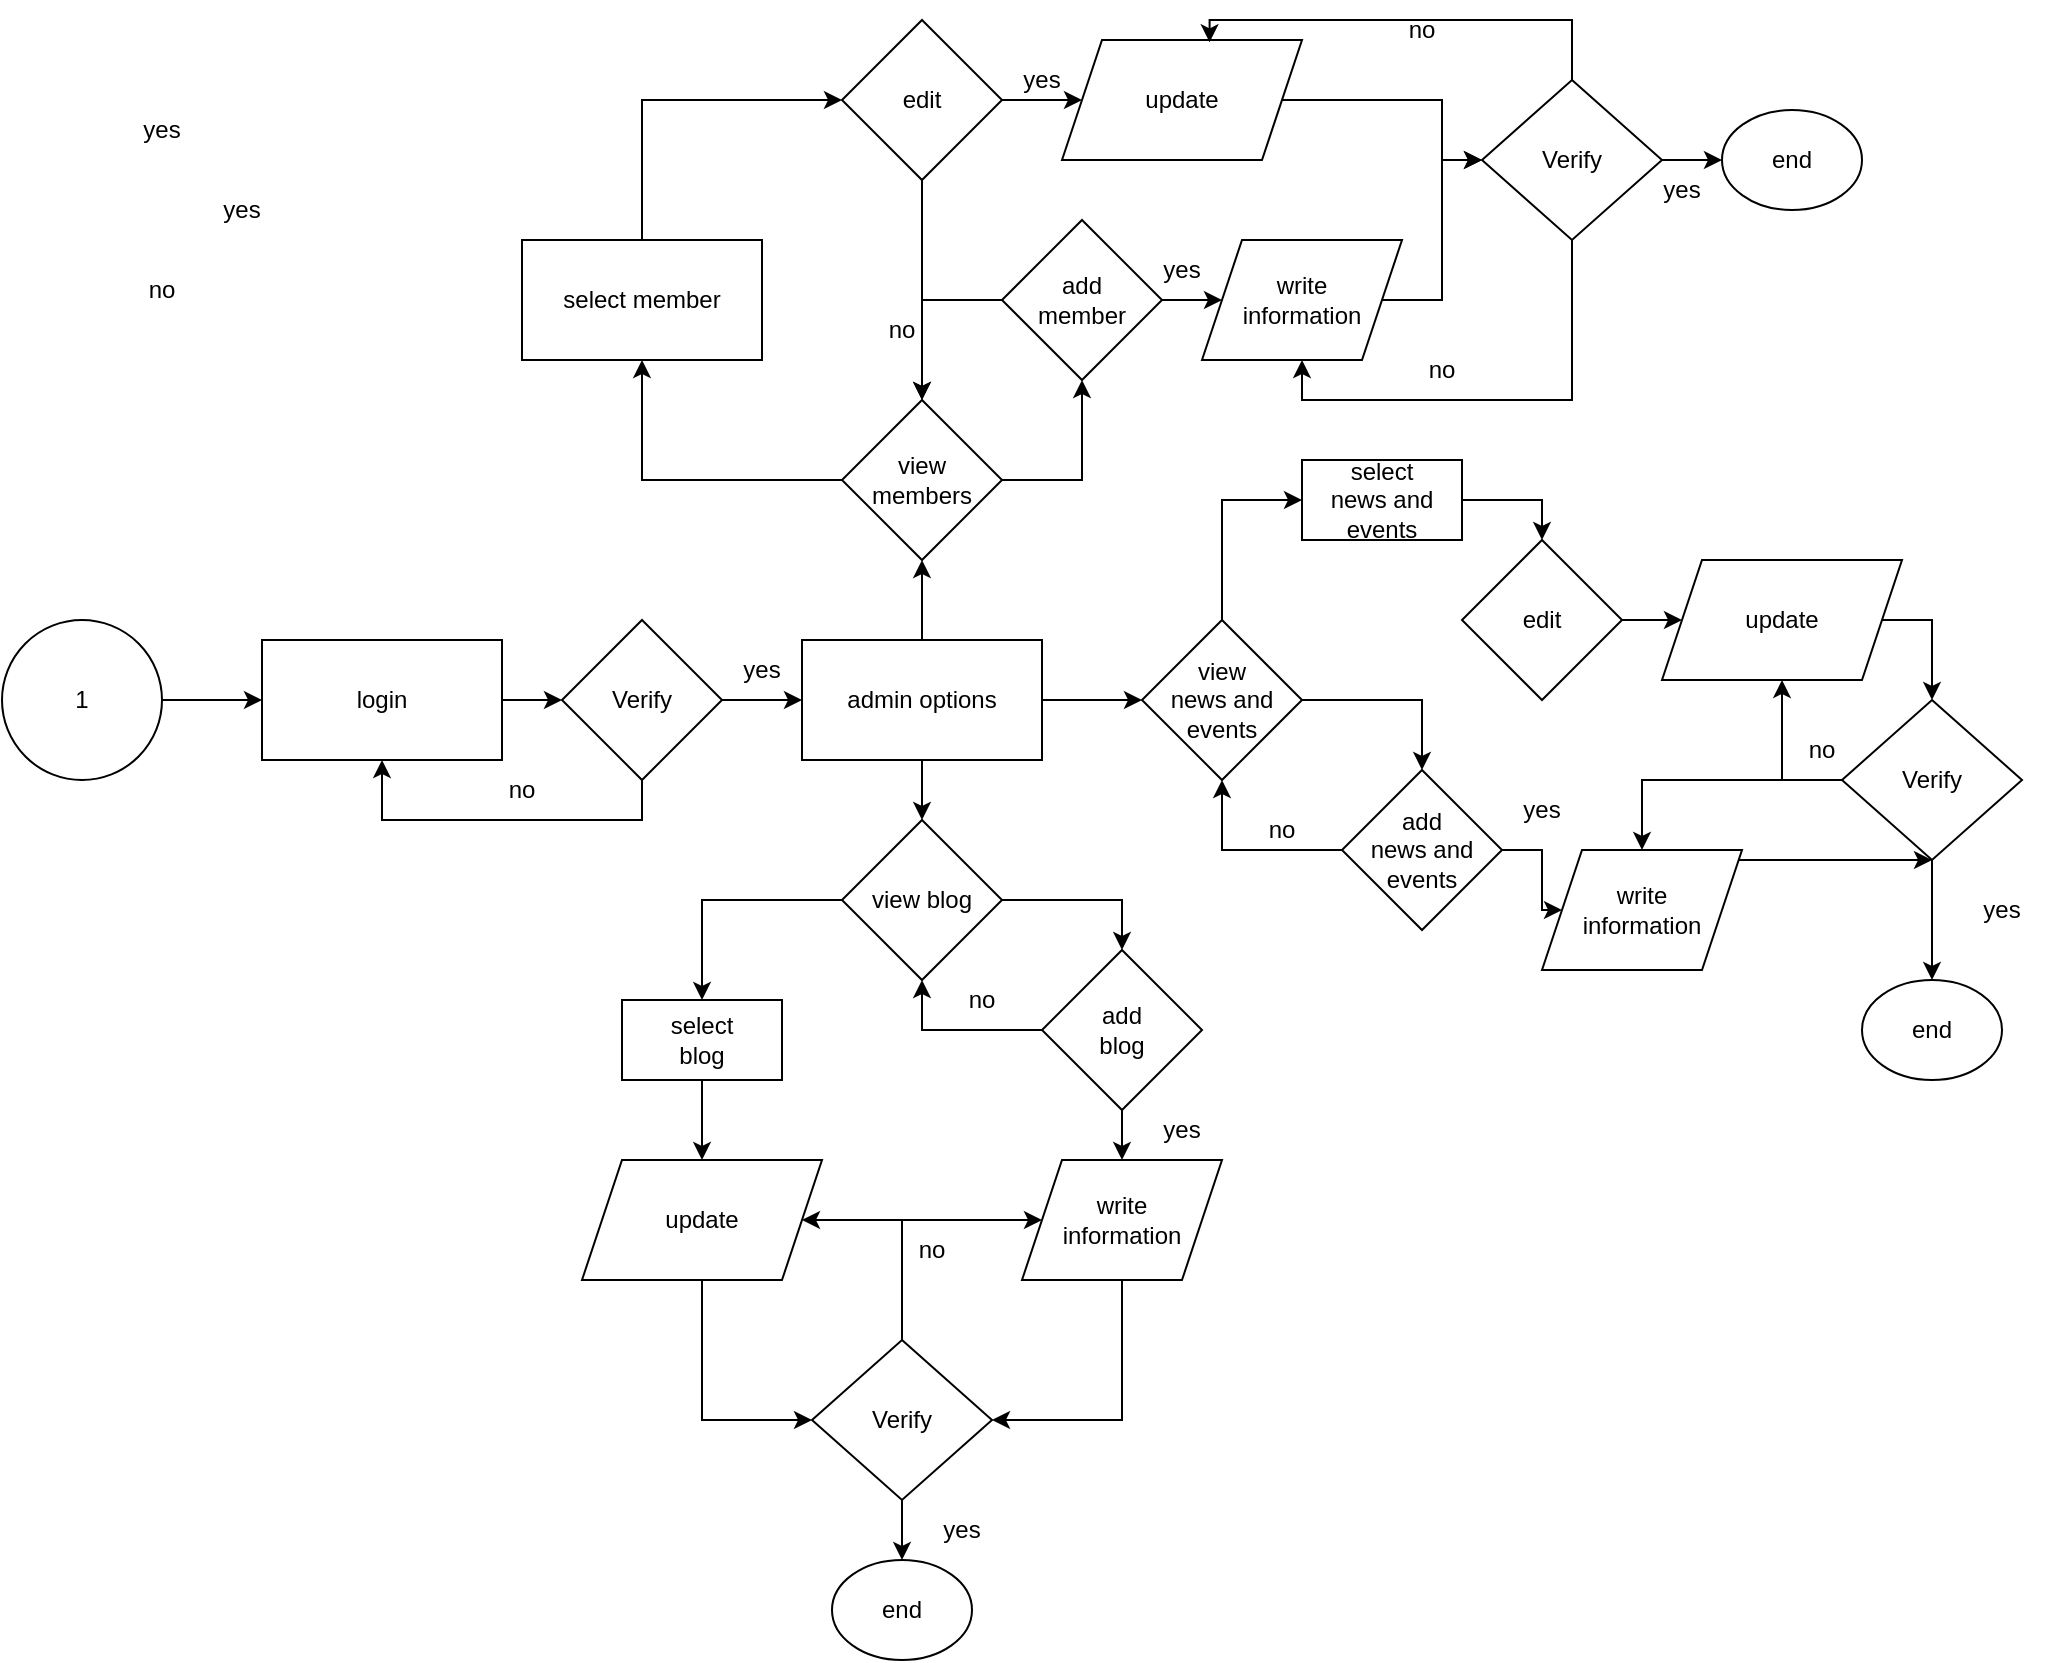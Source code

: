 <mxfile version="20.3.0" type="device"><diagram id="T47ZDSuqaT_P7Z701M7r" name="第 1 页"><mxGraphModel dx="646" dy="1535" grid="1" gridSize="10" guides="1" tooltips="1" connect="1" arrows="1" fold="1" page="1" pageScale="1" pageWidth="1100" pageHeight="850" math="0" shadow="0"><root><mxCell id="0"/><mxCell id="1" parent="0"/><mxCell id="o-Leq8tXJy0QlO_3WbeM-41" style="edgeStyle=orthogonalEdgeStyle;rounded=0;orthogonalLoop=1;jettySize=auto;html=1;entryX=0;entryY=0.5;entryDx=0;entryDy=0;" edge="1" parent="1" source="o-Leq8tXJy0QlO_3WbeM-1" target="o-Leq8tXJy0QlO_3WbeM-3"><mxGeometry relative="1" as="geometry"/></mxCell><mxCell id="o-Leq8tXJy0QlO_3WbeM-1" value="1" style="ellipse;whiteSpace=wrap;html=1;aspect=fixed;" vertex="1" parent="1"><mxGeometry x="70" y="-540" width="80" height="80" as="geometry"/></mxCell><mxCell id="o-Leq8tXJy0QlO_3WbeM-17" style="edgeStyle=orthogonalEdgeStyle;rounded=0;orthogonalLoop=1;jettySize=auto;html=1;" edge="1" parent="1" source="o-Leq8tXJy0QlO_3WbeM-2" target="o-Leq8tXJy0QlO_3WbeM-5"><mxGeometry relative="1" as="geometry"/></mxCell><mxCell id="o-Leq8tXJy0QlO_3WbeM-43" style="edgeStyle=orthogonalEdgeStyle;rounded=0;orthogonalLoop=1;jettySize=auto;html=1;entryX=0.5;entryY=1;entryDx=0;entryDy=0;" edge="1" parent="1" source="o-Leq8tXJy0QlO_3WbeM-2" target="o-Leq8tXJy0QlO_3WbeM-3"><mxGeometry relative="1" as="geometry"><Array as="points"><mxPoint x="390" y="-440"/><mxPoint x="260" y="-440"/></Array></mxGeometry></mxCell><mxCell id="o-Leq8tXJy0QlO_3WbeM-2" value="Verify" style="rhombus;whiteSpace=wrap;html=1;" vertex="1" parent="1"><mxGeometry x="350" y="-540" width="80" height="80" as="geometry"/></mxCell><mxCell id="o-Leq8tXJy0QlO_3WbeM-42" style="edgeStyle=orthogonalEdgeStyle;rounded=0;orthogonalLoop=1;jettySize=auto;html=1;" edge="1" parent="1" source="o-Leq8tXJy0QlO_3WbeM-3" target="o-Leq8tXJy0QlO_3WbeM-2"><mxGeometry relative="1" as="geometry"/></mxCell><mxCell id="o-Leq8tXJy0QlO_3WbeM-3" value="login" style="rounded=0;whiteSpace=wrap;html=1;" vertex="1" parent="1"><mxGeometry x="200" y="-530" width="120" height="60" as="geometry"/></mxCell><mxCell id="o-Leq8tXJy0QlO_3WbeM-18" style="edgeStyle=orthogonalEdgeStyle;rounded=0;orthogonalLoop=1;jettySize=auto;html=1;" edge="1" parent="1" source="o-Leq8tXJy0QlO_3WbeM-5" target="o-Leq8tXJy0QlO_3WbeM-9"><mxGeometry relative="1" as="geometry"/></mxCell><mxCell id="o-Leq8tXJy0QlO_3WbeM-20" style="edgeStyle=orthogonalEdgeStyle;rounded=0;orthogonalLoop=1;jettySize=auto;html=1;" edge="1" parent="1" source="o-Leq8tXJy0QlO_3WbeM-5" target="o-Leq8tXJy0QlO_3WbeM-6"><mxGeometry relative="1" as="geometry"/></mxCell><mxCell id="o-Leq8tXJy0QlO_3WbeM-21" style="edgeStyle=orthogonalEdgeStyle;rounded=0;orthogonalLoop=1;jettySize=auto;html=1;" edge="1" parent="1" source="o-Leq8tXJy0QlO_3WbeM-5" target="o-Leq8tXJy0QlO_3WbeM-10"><mxGeometry relative="1" as="geometry"/></mxCell><mxCell id="o-Leq8tXJy0QlO_3WbeM-5" value="admin options" style="rounded=0;whiteSpace=wrap;html=1;" vertex="1" parent="1"><mxGeometry x="470" y="-530" width="120" height="60" as="geometry"/></mxCell><mxCell id="o-Leq8tXJy0QlO_3WbeM-71" style="edgeStyle=orthogonalEdgeStyle;rounded=0;orthogonalLoop=1;jettySize=auto;html=1;entryX=0;entryY=0.5;entryDx=0;entryDy=0;" edge="1" parent="1" source="o-Leq8tXJy0QlO_3WbeM-6" target="o-Leq8tXJy0QlO_3WbeM-56"><mxGeometry relative="1" as="geometry"><Array as="points"><mxPoint x="680" y="-600"/></Array></mxGeometry></mxCell><mxCell id="o-Leq8tXJy0QlO_3WbeM-72" style="edgeStyle=orthogonalEdgeStyle;rounded=0;orthogonalLoop=1;jettySize=auto;html=1;entryX=0.5;entryY=0;entryDx=0;entryDy=0;exitX=1;exitY=0.5;exitDx=0;exitDy=0;" edge="1" parent="1" source="o-Leq8tXJy0QlO_3WbeM-6" target="o-Leq8tXJy0QlO_3WbeM-54"><mxGeometry relative="1" as="geometry"><Array as="points"><mxPoint x="780" y="-500"/></Array></mxGeometry></mxCell><mxCell id="o-Leq8tXJy0QlO_3WbeM-6" value="view&lt;br&gt;news and&lt;br&gt;events" style="rhombus;whiteSpace=wrap;html=1;" vertex="1" parent="1"><mxGeometry x="640" y="-540" width="80" height="80" as="geometry"/></mxCell><mxCell id="o-Leq8tXJy0QlO_3WbeM-19" style="edgeStyle=orthogonalEdgeStyle;rounded=0;orthogonalLoop=1;jettySize=auto;html=1;" edge="1" parent="1" source="o-Leq8tXJy0QlO_3WbeM-9" target="o-Leq8tXJy0QlO_3WbeM-13"><mxGeometry relative="1" as="geometry"/></mxCell><mxCell id="o-Leq8tXJy0QlO_3WbeM-28" style="edgeStyle=orthogonalEdgeStyle;rounded=0;orthogonalLoop=1;jettySize=auto;html=1;entryX=0.5;entryY=1;entryDx=0;entryDy=0;exitX=1;exitY=0.5;exitDx=0;exitDy=0;" edge="1" parent="1" source="o-Leq8tXJy0QlO_3WbeM-9" target="o-Leq8tXJy0QlO_3WbeM-11"><mxGeometry relative="1" as="geometry"/></mxCell><mxCell id="o-Leq8tXJy0QlO_3WbeM-9" value="view &lt;br&gt;members" style="rhombus;whiteSpace=wrap;html=1;" vertex="1" parent="1"><mxGeometry x="490" y="-650" width="80" height="80" as="geometry"/></mxCell><mxCell id="o-Leq8tXJy0QlO_3WbeM-89" style="edgeStyle=orthogonalEdgeStyle;rounded=0;orthogonalLoop=1;jettySize=auto;html=1;" edge="1" parent="1" source="o-Leq8tXJy0QlO_3WbeM-10" target="o-Leq8tXJy0QlO_3WbeM-83"><mxGeometry relative="1" as="geometry"/></mxCell><mxCell id="o-Leq8tXJy0QlO_3WbeM-90" style="edgeStyle=orthogonalEdgeStyle;rounded=0;orthogonalLoop=1;jettySize=auto;html=1;entryX=0.5;entryY=0;entryDx=0;entryDy=0;" edge="1" parent="1" source="o-Leq8tXJy0QlO_3WbeM-10" target="o-Leq8tXJy0QlO_3WbeM-84"><mxGeometry relative="1" as="geometry"/></mxCell><mxCell id="o-Leq8tXJy0QlO_3WbeM-10" value="view blog" style="rhombus;whiteSpace=wrap;html=1;" vertex="1" parent="1"><mxGeometry x="490" y="-440" width="80" height="80" as="geometry"/></mxCell><mxCell id="o-Leq8tXJy0QlO_3WbeM-23" style="edgeStyle=orthogonalEdgeStyle;rounded=0;orthogonalLoop=1;jettySize=auto;html=1;" edge="1" parent="1" source="o-Leq8tXJy0QlO_3WbeM-11" target="o-Leq8tXJy0QlO_3WbeM-22"><mxGeometry relative="1" as="geometry"/></mxCell><mxCell id="o-Leq8tXJy0QlO_3WbeM-30" style="edgeStyle=orthogonalEdgeStyle;rounded=0;orthogonalLoop=1;jettySize=auto;html=1;entryX=0.5;entryY=0;entryDx=0;entryDy=0;" edge="1" parent="1" source="o-Leq8tXJy0QlO_3WbeM-11" target="o-Leq8tXJy0QlO_3WbeM-9"><mxGeometry relative="1" as="geometry"><Array as="points"><mxPoint x="530" y="-700"/></Array></mxGeometry></mxCell><mxCell id="o-Leq8tXJy0QlO_3WbeM-11" value="add &lt;br&gt;member" style="rhombus;whiteSpace=wrap;html=1;" vertex="1" parent="1"><mxGeometry x="570" y="-740" width="80" height="80" as="geometry"/></mxCell><mxCell id="o-Leq8tXJy0QlO_3WbeM-26" style="edgeStyle=orthogonalEdgeStyle;rounded=0;orthogonalLoop=1;jettySize=auto;html=1;entryX=0;entryY=0.5;entryDx=0;entryDy=0;" edge="1" parent="1" source="o-Leq8tXJy0QlO_3WbeM-13" target="o-Leq8tXJy0QlO_3WbeM-14"><mxGeometry relative="1" as="geometry"><Array as="points"><mxPoint x="390" y="-800"/></Array></mxGeometry></mxCell><mxCell id="o-Leq8tXJy0QlO_3WbeM-13" value="select member" style="rounded=0;whiteSpace=wrap;html=1;" vertex="1" parent="1"><mxGeometry x="330" y="-730" width="120" height="60" as="geometry"/></mxCell><mxCell id="o-Leq8tXJy0QlO_3WbeM-24" style="edgeStyle=orthogonalEdgeStyle;rounded=0;orthogonalLoop=1;jettySize=auto;html=1;" edge="1" parent="1" source="o-Leq8tXJy0QlO_3WbeM-14" target="o-Leq8tXJy0QlO_3WbeM-15"><mxGeometry relative="1" as="geometry"/></mxCell><mxCell id="o-Leq8tXJy0QlO_3WbeM-29" style="edgeStyle=orthogonalEdgeStyle;rounded=0;orthogonalLoop=1;jettySize=auto;html=1;" edge="1" parent="1" source="o-Leq8tXJy0QlO_3WbeM-14" target="o-Leq8tXJy0QlO_3WbeM-9"><mxGeometry relative="1" as="geometry"/></mxCell><mxCell id="o-Leq8tXJy0QlO_3WbeM-14" value="edit" style="rhombus;whiteSpace=wrap;html=1;" vertex="1" parent="1"><mxGeometry x="490" y="-840" width="80" height="80" as="geometry"/></mxCell><mxCell id="o-Leq8tXJy0QlO_3WbeM-33" style="edgeStyle=orthogonalEdgeStyle;rounded=0;orthogonalLoop=1;jettySize=auto;html=1;entryX=0;entryY=0.5;entryDx=0;entryDy=0;" edge="1" parent="1" source="o-Leq8tXJy0QlO_3WbeM-15" target="o-Leq8tXJy0QlO_3WbeM-31"><mxGeometry relative="1" as="geometry"><Array as="points"><mxPoint x="790" y="-800"/><mxPoint x="790" y="-770"/></Array></mxGeometry></mxCell><mxCell id="o-Leq8tXJy0QlO_3WbeM-15" value="update" style="shape=parallelogram;perimeter=parallelogramPerimeter;whiteSpace=wrap;html=1;fixedSize=1;" vertex="1" parent="1"><mxGeometry x="600" y="-830" width="120" height="60" as="geometry"/></mxCell><mxCell id="o-Leq8tXJy0QlO_3WbeM-34" style="edgeStyle=orthogonalEdgeStyle;rounded=0;orthogonalLoop=1;jettySize=auto;html=1;entryX=0;entryY=0.5;entryDx=0;entryDy=0;" edge="1" parent="1" source="o-Leq8tXJy0QlO_3WbeM-22" target="o-Leq8tXJy0QlO_3WbeM-31"><mxGeometry relative="1" as="geometry"/></mxCell><mxCell id="o-Leq8tXJy0QlO_3WbeM-22" value="write &lt;br&gt;information" style="shape=parallelogram;perimeter=parallelogramPerimeter;whiteSpace=wrap;html=1;fixedSize=1;" vertex="1" parent="1"><mxGeometry x="670" y="-730" width="100" height="60" as="geometry"/></mxCell><mxCell id="o-Leq8tXJy0QlO_3WbeM-35" style="edgeStyle=orthogonalEdgeStyle;rounded=0;orthogonalLoop=1;jettySize=auto;html=1;entryX=0.615;entryY=0.019;entryDx=0;entryDy=0;entryPerimeter=0;exitX=0.5;exitY=0;exitDx=0;exitDy=0;" edge="1" parent="1" source="o-Leq8tXJy0QlO_3WbeM-31" target="o-Leq8tXJy0QlO_3WbeM-15"><mxGeometry relative="1" as="geometry"><Array as="points"><mxPoint x="855" y="-840"/><mxPoint x="674" y="-840"/></Array></mxGeometry></mxCell><mxCell id="o-Leq8tXJy0QlO_3WbeM-36" style="edgeStyle=orthogonalEdgeStyle;rounded=0;orthogonalLoop=1;jettySize=auto;html=1;entryX=0.5;entryY=1;entryDx=0;entryDy=0;" edge="1" parent="1" source="o-Leq8tXJy0QlO_3WbeM-31" target="o-Leq8tXJy0QlO_3WbeM-22"><mxGeometry relative="1" as="geometry"><Array as="points"><mxPoint x="855" y="-650"/><mxPoint x="720" y="-650"/></Array></mxGeometry></mxCell><mxCell id="o-Leq8tXJy0QlO_3WbeM-37" style="edgeStyle=orthogonalEdgeStyle;rounded=0;orthogonalLoop=1;jettySize=auto;html=1;" edge="1" parent="1" source="o-Leq8tXJy0QlO_3WbeM-31" target="o-Leq8tXJy0QlO_3WbeM-32"><mxGeometry relative="1" as="geometry"/></mxCell><mxCell id="o-Leq8tXJy0QlO_3WbeM-31" value="Verify" style="rhombus;whiteSpace=wrap;html=1;" vertex="1" parent="1"><mxGeometry x="810" y="-810" width="90" height="80" as="geometry"/></mxCell><mxCell id="o-Leq8tXJy0QlO_3WbeM-32" value="end" style="ellipse;whiteSpace=wrap;html=1;" vertex="1" parent="1"><mxGeometry x="930" y="-795" width="70" height="50" as="geometry"/></mxCell><mxCell id="o-Leq8tXJy0QlO_3WbeM-38" value="yes" style="text;html=1;strokeColor=none;fillColor=none;align=center;verticalAlign=middle;whiteSpace=wrap;rounded=0;" vertex="1" parent="1"><mxGeometry x="120" y="-800" width="60" height="30" as="geometry"/></mxCell><mxCell id="o-Leq8tXJy0QlO_3WbeM-39" value="no" style="text;html=1;strokeColor=none;fillColor=none;align=center;verticalAlign=middle;whiteSpace=wrap;rounded=0;" vertex="1" parent="1"><mxGeometry x="120" y="-720" width="60" height="30" as="geometry"/></mxCell><mxCell id="o-Leq8tXJy0QlO_3WbeM-44" value="yes" style="text;html=1;strokeColor=none;fillColor=none;align=center;verticalAlign=middle;whiteSpace=wrap;rounded=0;" vertex="1" parent="1"><mxGeometry x="420" y="-530" width="60" height="30" as="geometry"/></mxCell><mxCell id="o-Leq8tXJy0QlO_3WbeM-45" value="no" style="text;html=1;strokeColor=none;fillColor=none;align=center;verticalAlign=middle;whiteSpace=wrap;rounded=0;" vertex="1" parent="1"><mxGeometry x="300" y="-470" width="60" height="30" as="geometry"/></mxCell><mxCell id="o-Leq8tXJy0QlO_3WbeM-46" value="no" style="text;html=1;strokeColor=none;fillColor=none;align=center;verticalAlign=middle;whiteSpace=wrap;rounded=0;" vertex="1" parent="1"><mxGeometry x="490" y="-700" width="60" height="30" as="geometry"/></mxCell><mxCell id="o-Leq8tXJy0QlO_3WbeM-47" value="yes" style="text;html=1;strokeColor=none;fillColor=none;align=center;verticalAlign=middle;whiteSpace=wrap;rounded=0;" vertex="1" parent="1"><mxGeometry x="560" y="-825" width="60" height="30" as="geometry"/></mxCell><mxCell id="o-Leq8tXJy0QlO_3WbeM-48" value="yes" style="text;html=1;strokeColor=none;fillColor=none;align=center;verticalAlign=middle;whiteSpace=wrap;rounded=0;" vertex="1" parent="1"><mxGeometry x="630" y="-730" width="60" height="30" as="geometry"/></mxCell><mxCell id="o-Leq8tXJy0QlO_3WbeM-49" value="yes" style="text;html=1;strokeColor=none;fillColor=none;align=center;verticalAlign=middle;whiteSpace=wrap;rounded=0;" vertex="1" parent="1"><mxGeometry x="880" y="-770" width="60" height="30" as="geometry"/></mxCell><mxCell id="o-Leq8tXJy0QlO_3WbeM-50" value="yes" style="text;html=1;strokeColor=none;fillColor=none;align=center;verticalAlign=middle;whiteSpace=wrap;rounded=0;" vertex="1" parent="1"><mxGeometry x="160" y="-760" width="60" height="30" as="geometry"/></mxCell><mxCell id="o-Leq8tXJy0QlO_3WbeM-51" value="no" style="text;html=1;strokeColor=none;fillColor=none;align=center;verticalAlign=middle;whiteSpace=wrap;rounded=0;" vertex="1" parent="1"><mxGeometry x="760" y="-680" width="60" height="30" as="geometry"/></mxCell><mxCell id="o-Leq8tXJy0QlO_3WbeM-52" value="no" style="text;html=1;strokeColor=none;fillColor=none;align=center;verticalAlign=middle;whiteSpace=wrap;rounded=0;" vertex="1" parent="1"><mxGeometry x="750" y="-850" width="60" height="30" as="geometry"/></mxCell><mxCell id="o-Leq8tXJy0QlO_3WbeM-53" style="edgeStyle=orthogonalEdgeStyle;rounded=0;orthogonalLoop=1;jettySize=auto;html=1;entryX=0;entryY=0.5;entryDx=0;entryDy=0;" edge="1" parent="1" source="o-Leq8tXJy0QlO_3WbeM-54" target="o-Leq8tXJy0QlO_3WbeM-62"><mxGeometry relative="1" as="geometry"/></mxCell><mxCell id="o-Leq8tXJy0QlO_3WbeM-80" style="edgeStyle=orthogonalEdgeStyle;rounded=0;orthogonalLoop=1;jettySize=auto;html=1;entryX=0.5;entryY=1;entryDx=0;entryDy=0;" edge="1" parent="1" source="o-Leq8tXJy0QlO_3WbeM-54" target="o-Leq8tXJy0QlO_3WbeM-6"><mxGeometry relative="1" as="geometry"/></mxCell><mxCell id="o-Leq8tXJy0QlO_3WbeM-54" value="add &lt;br&gt;news and&lt;br&gt;events" style="rhombus;whiteSpace=wrap;html=1;" vertex="1" parent="1"><mxGeometry x="740" y="-465" width="80" height="80" as="geometry"/></mxCell><mxCell id="o-Leq8tXJy0QlO_3WbeM-55" style="edgeStyle=orthogonalEdgeStyle;rounded=0;orthogonalLoop=1;jettySize=auto;html=1;entryX=0.5;entryY=0;entryDx=0;entryDy=0;exitX=1;exitY=0.5;exitDx=0;exitDy=0;" edge="1" parent="1" source="o-Leq8tXJy0QlO_3WbeM-56" target="o-Leq8tXJy0QlO_3WbeM-58"><mxGeometry relative="1" as="geometry"><Array as="points"><mxPoint x="840" y="-600"/></Array></mxGeometry></mxCell><mxCell id="o-Leq8tXJy0QlO_3WbeM-56" value="select &lt;br&gt;news and&lt;br&gt;events" style="rounded=0;whiteSpace=wrap;html=1;" vertex="1" parent="1"><mxGeometry x="720" y="-620" width="80" height="40" as="geometry"/></mxCell><mxCell id="o-Leq8tXJy0QlO_3WbeM-57" style="edgeStyle=orthogonalEdgeStyle;rounded=0;orthogonalLoop=1;jettySize=auto;html=1;" edge="1" parent="1" source="o-Leq8tXJy0QlO_3WbeM-58" target="o-Leq8tXJy0QlO_3WbeM-60"><mxGeometry relative="1" as="geometry"/></mxCell><mxCell id="o-Leq8tXJy0QlO_3WbeM-58" value="edit" style="rhombus;whiteSpace=wrap;html=1;" vertex="1" parent="1"><mxGeometry x="800" y="-580" width="80" height="80" as="geometry"/></mxCell><mxCell id="o-Leq8tXJy0QlO_3WbeM-73" style="edgeStyle=orthogonalEdgeStyle;rounded=0;orthogonalLoop=1;jettySize=auto;html=1;entryX=0.5;entryY=0;entryDx=0;entryDy=0;exitX=1;exitY=0.5;exitDx=0;exitDy=0;" edge="1" parent="1" source="o-Leq8tXJy0QlO_3WbeM-60" target="o-Leq8tXJy0QlO_3WbeM-65"><mxGeometry relative="1" as="geometry"><mxPoint x="1040" y="-520" as="targetPoint"/><Array as="points"><mxPoint x="1035" y="-540"/></Array></mxGeometry></mxCell><mxCell id="o-Leq8tXJy0QlO_3WbeM-60" value="update" style="shape=parallelogram;perimeter=parallelogramPerimeter;whiteSpace=wrap;html=1;fixedSize=1;" vertex="1" parent="1"><mxGeometry x="900" y="-570" width="120" height="60" as="geometry"/></mxCell><mxCell id="o-Leq8tXJy0QlO_3WbeM-75" style="edgeStyle=orthogonalEdgeStyle;rounded=0;orthogonalLoop=1;jettySize=auto;html=1;entryX=0.5;entryY=1;entryDx=0;entryDy=0;" edge="1" parent="1" source="o-Leq8tXJy0QlO_3WbeM-62" target="o-Leq8tXJy0QlO_3WbeM-65"><mxGeometry relative="1" as="geometry"><Array as="points"><mxPoint x="960" y="-420"/><mxPoint x="960" y="-420"/></Array></mxGeometry></mxCell><mxCell id="o-Leq8tXJy0QlO_3WbeM-62" value="write &lt;br&gt;information" style="shape=parallelogram;perimeter=parallelogramPerimeter;whiteSpace=wrap;html=1;fixedSize=1;" vertex="1" parent="1"><mxGeometry x="840" y="-425" width="100" height="60" as="geometry"/></mxCell><mxCell id="o-Leq8tXJy0QlO_3WbeM-64" style="edgeStyle=orthogonalEdgeStyle;rounded=0;orthogonalLoop=1;jettySize=auto;html=1;" edge="1" parent="1" source="o-Leq8tXJy0QlO_3WbeM-65" target="o-Leq8tXJy0QlO_3WbeM-66"><mxGeometry relative="1" as="geometry"/></mxCell><mxCell id="o-Leq8tXJy0QlO_3WbeM-76" style="edgeStyle=orthogonalEdgeStyle;rounded=0;orthogonalLoop=1;jettySize=auto;html=1;entryX=0.5;entryY=1;entryDx=0;entryDy=0;exitX=0;exitY=0.5;exitDx=0;exitDy=0;" edge="1" parent="1" source="o-Leq8tXJy0QlO_3WbeM-65" target="o-Leq8tXJy0QlO_3WbeM-60"><mxGeometry relative="1" as="geometry"><Array as="points"><mxPoint x="960" y="-460"/></Array></mxGeometry></mxCell><mxCell id="o-Leq8tXJy0QlO_3WbeM-77" style="edgeStyle=orthogonalEdgeStyle;rounded=0;orthogonalLoop=1;jettySize=auto;html=1;entryX=0.5;entryY=0;entryDx=0;entryDy=0;" edge="1" parent="1" source="o-Leq8tXJy0QlO_3WbeM-65" target="o-Leq8tXJy0QlO_3WbeM-62"><mxGeometry relative="1" as="geometry"><Array as="points"><mxPoint x="890" y="-460"/></Array></mxGeometry></mxCell><mxCell id="o-Leq8tXJy0QlO_3WbeM-65" value="Verify" style="rhombus;whiteSpace=wrap;html=1;" vertex="1" parent="1"><mxGeometry x="990" y="-500" width="90" height="80" as="geometry"/></mxCell><mxCell id="o-Leq8tXJy0QlO_3WbeM-66" value="end" style="ellipse;whiteSpace=wrap;html=1;" vertex="1" parent="1"><mxGeometry x="1000" y="-360" width="70" height="50" as="geometry"/></mxCell><mxCell id="o-Leq8tXJy0QlO_3WbeM-70" value="yes" style="text;html=1;strokeColor=none;fillColor=none;align=center;verticalAlign=middle;whiteSpace=wrap;rounded=0;" vertex="1" parent="1"><mxGeometry x="1040" y="-410" width="60" height="30" as="geometry"/></mxCell><mxCell id="o-Leq8tXJy0QlO_3WbeM-78" value="no" style="text;html=1;strokeColor=none;fillColor=none;align=center;verticalAlign=middle;whiteSpace=wrap;rounded=0;" vertex="1" parent="1"><mxGeometry x="950" y="-490" width="60" height="30" as="geometry"/></mxCell><mxCell id="o-Leq8tXJy0QlO_3WbeM-79" style="edgeStyle=orthogonalEdgeStyle;rounded=0;orthogonalLoop=1;jettySize=auto;html=1;exitX=0.5;exitY=1;exitDx=0;exitDy=0;" edge="1" parent="1" source="o-Leq8tXJy0QlO_3WbeM-56" target="o-Leq8tXJy0QlO_3WbeM-56"><mxGeometry relative="1" as="geometry"/></mxCell><mxCell id="o-Leq8tXJy0QlO_3WbeM-81" value="yes" style="text;html=1;strokeColor=none;fillColor=none;align=center;verticalAlign=middle;whiteSpace=wrap;rounded=0;" vertex="1" parent="1"><mxGeometry x="810" y="-460" width="60" height="30" as="geometry"/></mxCell><mxCell id="o-Leq8tXJy0QlO_3WbeM-82" value="no" style="text;html=1;strokeColor=none;fillColor=none;align=center;verticalAlign=middle;whiteSpace=wrap;rounded=0;" vertex="1" parent="1"><mxGeometry x="680" y="-450" width="60" height="30" as="geometry"/></mxCell><mxCell id="o-Leq8tXJy0QlO_3WbeM-91" style="edgeStyle=orthogonalEdgeStyle;rounded=0;orthogonalLoop=1;jettySize=auto;html=1;" edge="1" parent="1" source="o-Leq8tXJy0QlO_3WbeM-83" target="o-Leq8tXJy0QlO_3WbeM-85"><mxGeometry relative="1" as="geometry"/></mxCell><mxCell id="o-Leq8tXJy0QlO_3WbeM-83" value="select &lt;br&gt;blog" style="rounded=0;whiteSpace=wrap;html=1;" vertex="1" parent="1"><mxGeometry x="380" y="-350" width="80" height="40" as="geometry"/></mxCell><mxCell id="o-Leq8tXJy0QlO_3WbeM-92" style="edgeStyle=orthogonalEdgeStyle;rounded=0;orthogonalLoop=1;jettySize=auto;html=1;entryX=0.5;entryY=0;entryDx=0;entryDy=0;" edge="1" parent="1" source="o-Leq8tXJy0QlO_3WbeM-84" target="o-Leq8tXJy0QlO_3WbeM-86"><mxGeometry relative="1" as="geometry"/></mxCell><mxCell id="o-Leq8tXJy0QlO_3WbeM-95" style="edgeStyle=orthogonalEdgeStyle;rounded=0;orthogonalLoop=1;jettySize=auto;html=1;entryX=0.5;entryY=1;entryDx=0;entryDy=0;" edge="1" parent="1" source="o-Leq8tXJy0QlO_3WbeM-84" target="o-Leq8tXJy0QlO_3WbeM-10"><mxGeometry relative="1" as="geometry"/></mxCell><mxCell id="o-Leq8tXJy0QlO_3WbeM-84" value="add &lt;br&gt;blog" style="rhombus;whiteSpace=wrap;html=1;" vertex="1" parent="1"><mxGeometry x="590" y="-375" width="80" height="80" as="geometry"/></mxCell><mxCell id="o-Leq8tXJy0QlO_3WbeM-94" style="edgeStyle=orthogonalEdgeStyle;rounded=0;orthogonalLoop=1;jettySize=auto;html=1;entryX=0;entryY=0.5;entryDx=0;entryDy=0;" edge="1" parent="1" source="o-Leq8tXJy0QlO_3WbeM-85" target="o-Leq8tXJy0QlO_3WbeM-87"><mxGeometry relative="1" as="geometry"/></mxCell><mxCell id="o-Leq8tXJy0QlO_3WbeM-85" value="update" style="shape=parallelogram;perimeter=parallelogramPerimeter;whiteSpace=wrap;html=1;fixedSize=1;" vertex="1" parent="1"><mxGeometry x="360" y="-270" width="120" height="60" as="geometry"/></mxCell><mxCell id="o-Leq8tXJy0QlO_3WbeM-93" style="edgeStyle=orthogonalEdgeStyle;rounded=0;orthogonalLoop=1;jettySize=auto;html=1;entryX=1;entryY=0.5;entryDx=0;entryDy=0;exitX=0.5;exitY=1;exitDx=0;exitDy=0;" edge="1" parent="1" source="o-Leq8tXJy0QlO_3WbeM-86" target="o-Leq8tXJy0QlO_3WbeM-87"><mxGeometry relative="1" as="geometry"/></mxCell><mxCell id="o-Leq8tXJy0QlO_3WbeM-86" value="write &lt;br&gt;information" style="shape=parallelogram;perimeter=parallelogramPerimeter;whiteSpace=wrap;html=1;fixedSize=1;" vertex="1" parent="1"><mxGeometry x="580" y="-270" width="100" height="60" as="geometry"/></mxCell><mxCell id="o-Leq8tXJy0QlO_3WbeM-96" style="edgeStyle=orthogonalEdgeStyle;rounded=0;orthogonalLoop=1;jettySize=auto;html=1;entryX=1;entryY=0.5;entryDx=0;entryDy=0;" edge="1" parent="1" source="o-Leq8tXJy0QlO_3WbeM-87" target="o-Leq8tXJy0QlO_3WbeM-85"><mxGeometry relative="1" as="geometry"><Array as="points"><mxPoint x="520" y="-240"/></Array></mxGeometry></mxCell><mxCell id="o-Leq8tXJy0QlO_3WbeM-97" style="edgeStyle=orthogonalEdgeStyle;rounded=0;orthogonalLoop=1;jettySize=auto;html=1;entryX=0;entryY=0.5;entryDx=0;entryDy=0;exitX=0.5;exitY=0;exitDx=0;exitDy=0;" edge="1" parent="1" source="o-Leq8tXJy0QlO_3WbeM-87" target="o-Leq8tXJy0QlO_3WbeM-86"><mxGeometry relative="1" as="geometry"><Array as="points"><mxPoint x="520" y="-240"/></Array></mxGeometry></mxCell><mxCell id="o-Leq8tXJy0QlO_3WbeM-100" style="edgeStyle=orthogonalEdgeStyle;rounded=0;orthogonalLoop=1;jettySize=auto;html=1;" edge="1" parent="1" source="o-Leq8tXJy0QlO_3WbeM-87" target="o-Leq8tXJy0QlO_3WbeM-88"><mxGeometry relative="1" as="geometry"/></mxCell><mxCell id="o-Leq8tXJy0QlO_3WbeM-87" value="Verify" style="rhombus;whiteSpace=wrap;html=1;" vertex="1" parent="1"><mxGeometry x="475" y="-180" width="90" height="80" as="geometry"/></mxCell><mxCell id="o-Leq8tXJy0QlO_3WbeM-88" value="end" style="ellipse;whiteSpace=wrap;html=1;" vertex="1" parent="1"><mxGeometry x="485" y="-70" width="70" height="50" as="geometry"/></mxCell><mxCell id="o-Leq8tXJy0QlO_3WbeM-98" value="yes" style="text;html=1;strokeColor=none;fillColor=none;align=center;verticalAlign=middle;whiteSpace=wrap;rounded=0;" vertex="1" parent="1"><mxGeometry x="630" y="-300" width="60" height="30" as="geometry"/></mxCell><mxCell id="o-Leq8tXJy0QlO_3WbeM-99" value="yes" style="text;html=1;strokeColor=none;fillColor=none;align=center;verticalAlign=middle;whiteSpace=wrap;rounded=0;" vertex="1" parent="1"><mxGeometry x="520" y="-100" width="60" height="30" as="geometry"/></mxCell><mxCell id="o-Leq8tXJy0QlO_3WbeM-101" value="no" style="text;html=1;strokeColor=none;fillColor=none;align=center;verticalAlign=middle;whiteSpace=wrap;rounded=0;" vertex="1" parent="1"><mxGeometry x="505" y="-240" width="60" height="30" as="geometry"/></mxCell><mxCell id="o-Leq8tXJy0QlO_3WbeM-102" value="no" style="text;html=1;strokeColor=none;fillColor=none;align=center;verticalAlign=middle;whiteSpace=wrap;rounded=0;" vertex="1" parent="1"><mxGeometry x="530" y="-365" width="60" height="30" as="geometry"/></mxCell></root></mxGraphModel></diagram></mxfile>